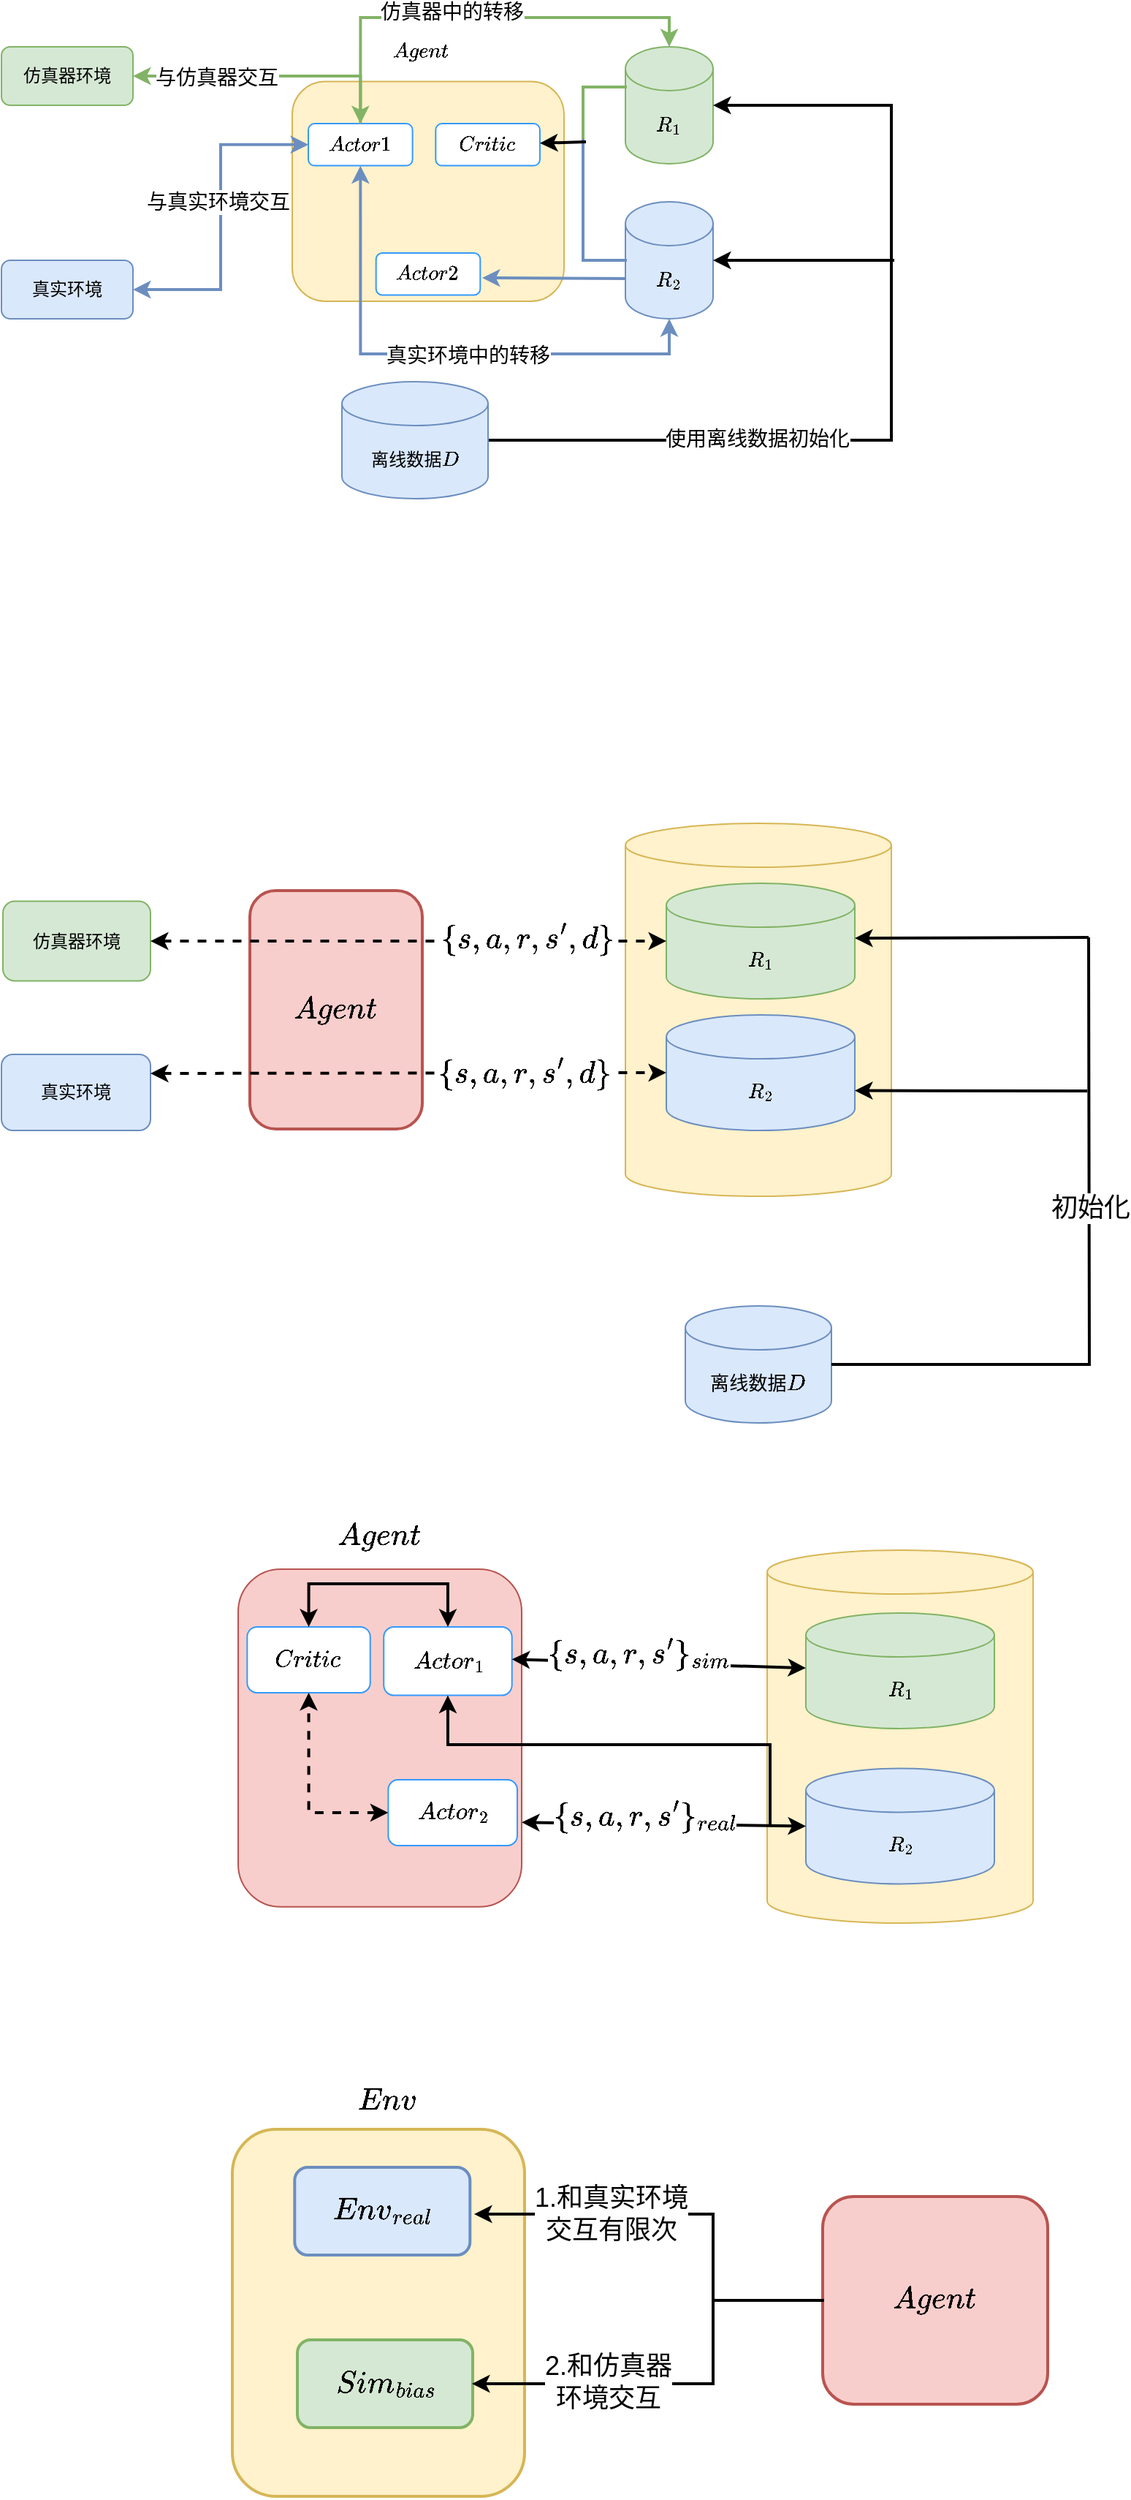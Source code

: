 <mxfile version="15.9.1" type="github">
  <diagram id="6LzY-GwxLYfI5oQ5h1-i" name="第 1 页">
    <mxGraphModel dx="920" dy="595" grid="0" gridSize="10" guides="1" tooltips="1" connect="1" arrows="1" fold="1" page="0" pageScale="1" pageWidth="827" pageHeight="1169" background="#ffffff" math="1" shadow="0">
      <root>
        <mxCell id="0" />
        <mxCell id="1" parent="0" />
        <mxCell id="in8CJnlPPp7zi62RLzR5-90" value="" style="group;" vertex="1" connectable="0" parent="1">
          <mxGeometry x="499" y="676" width="182" height="255" as="geometry" />
        </mxCell>
        <mxCell id="in8CJnlPPp7zi62RLzR5-53" value="" style="shape=cylinder3;whiteSpace=wrap;html=1;boundedLbl=1;backgroundOutline=1;size=15;fillColor=#fff2cc;strokeColor=#d6b656;" vertex="1" parent="in8CJnlPPp7zi62RLzR5-90">
          <mxGeometry width="182" height="255" as="geometry" />
        </mxCell>
        <mxCell id="in8CJnlPPp7zi62RLzR5-27" value="$$R_1$$" style="shape=cylinder3;whiteSpace=wrap;html=1;boundedLbl=1;backgroundOutline=1;size=15;fillColor=#d5e8d4;strokeColor=#82b366;" vertex="1" parent="in8CJnlPPp7zi62RLzR5-90">
          <mxGeometry x="28" y="41" width="129" height="79" as="geometry" />
        </mxCell>
        <mxCell id="in8CJnlPPp7zi62RLzR5-28" value="$$R_2$$" style="shape=cylinder3;whiteSpace=wrap;html=1;boundedLbl=1;backgroundOutline=1;size=15;fillColor=#dae8fc;strokeColor=#6c8ebf;" vertex="1" parent="in8CJnlPPp7zi62RLzR5-90">
          <mxGeometry x="28" y="131" width="129" height="79" as="geometry" />
        </mxCell>
        <mxCell id="wbnTD-iwvaI9E5Lmj2qQ-2" value="$$R_1$$" style="shape=cylinder3;whiteSpace=wrap;html=1;boundedLbl=1;backgroundOutline=1;size=15;fillColor=#d5e8d4;strokeColor=#82b366;" parent="1" vertex="1">
          <mxGeometry x="499" y="145" width="60" height="80" as="geometry" />
        </mxCell>
        <mxCell id="wbnTD-iwvaI9E5Lmj2qQ-3" value="$$R_2$$" style="shape=cylinder3;whiteSpace=wrap;html=1;boundedLbl=1;backgroundOutline=1;size=15;fillColor=#dae8fc;strokeColor=#6c8ebf;" parent="1" vertex="1">
          <mxGeometry x="499" y="251" width="60" height="80" as="geometry" />
        </mxCell>
        <mxCell id="wbnTD-iwvaI9E5Lmj2qQ-4" value="真实环境" style="rounded=1;whiteSpace=wrap;html=1;fillColor=#dae8fc;strokeColor=#6c8ebf;" parent="1" vertex="1">
          <mxGeometry x="72" y="291" width="90" height="40" as="geometry" />
        </mxCell>
        <mxCell id="wbnTD-iwvaI9E5Lmj2qQ-5" value="仿真器环境" style="rounded=1;whiteSpace=wrap;html=1;fillColor=#d5e8d4;strokeColor=#82b366;" parent="1" vertex="1">
          <mxGeometry x="72" y="145" width="90" height="40" as="geometry" />
        </mxCell>
        <mxCell id="LDNhD_ikxuT9xY4Xif5G-1" style="edgeStyle=orthogonalEdgeStyle;rounded=0;orthogonalLoop=1;jettySize=auto;html=1;exitX=1;exitY=0.5;exitDx=0;exitDy=0;exitPerimeter=0;entryX=1;entryY=0.5;entryDx=0;entryDy=0;entryPerimeter=0;fontSize=14;strokeWidth=2;" parent="1" source="wbnTD-iwvaI9E5Lmj2qQ-6" target="wbnTD-iwvaI9E5Lmj2qQ-2" edge="1">
          <mxGeometry relative="1" as="geometry">
            <Array as="points">
              <mxPoint x="681" y="414" />
              <mxPoint x="681" y="185" />
            </Array>
          </mxGeometry>
        </mxCell>
        <mxCell id="LDNhD_ikxuT9xY4Xif5G-4" value="使用离线数据初始化" style="edgeLabel;html=1;align=center;verticalAlign=middle;resizable=0;points=[];fontSize=14;" parent="LDNhD_ikxuT9xY4Xif5G-1" vertex="1" connectable="0">
          <mxGeometry x="-0.418" y="1" relative="1" as="geometry">
            <mxPoint x="1" as="offset" />
          </mxGeometry>
        </mxCell>
        <mxCell id="wbnTD-iwvaI9E5Lmj2qQ-6" value="$$离线数据D$$" style="shape=cylinder3;whiteSpace=wrap;html=1;boundedLbl=1;backgroundOutline=1;size=15;fillColor=#dae8fc;strokeColor=#6c8ebf;" parent="1" vertex="1">
          <mxGeometry x="305" y="374" width="100" height="80" as="geometry" />
        </mxCell>
        <mxCell id="LDNhD_ikxuT9xY4Xif5G-2" value="" style="endArrow=classic;html=1;rounded=0;fontSize=14;strokeWidth=2;entryX=1;entryY=0.5;entryDx=0;entryDy=0;entryPerimeter=0;" parent="1" target="wbnTD-iwvaI9E5Lmj2qQ-3" edge="1">
          <mxGeometry width="50" height="50" relative="1" as="geometry">
            <mxPoint x="683" y="291" as="sourcePoint" />
            <mxPoint x="563" y="301.5" as="targetPoint" />
          </mxGeometry>
        </mxCell>
        <mxCell id="pvRorkdOcFRVt22xa30s-7" value="$$Agent$$" style="text;html=1;align=center;verticalAlign=middle;resizable=0;points=[];autosize=1;strokeColor=none;fillColor=none;" parent="1" vertex="1">
          <mxGeometry x="324.647" y="139" width="68" height="18" as="geometry" />
        </mxCell>
        <mxCell id="LDNhD_ikxuT9xY4Xif5G-23" value="" style="endArrow=none;html=1;rounded=0;fontSize=14;strokeWidth=2;entryX=0;entryY=0.5;entryDx=0;entryDy=0;entryPerimeter=0;edgeStyle=orthogonalEdgeStyle;fillColor=#dae8fc;strokeColor=#6c8ebf;" parent="1" edge="1">
          <mxGeometry width="50" height="50" relative="1" as="geometry">
            <mxPoint x="470" y="207" as="sourcePoint" />
            <mxPoint x="500" y="291" as="targetPoint" />
            <Array as="points">
              <mxPoint x="470" y="291" />
            </Array>
          </mxGeometry>
        </mxCell>
        <mxCell id="LDNhD_ikxuT9xY4Xif5G-24" value="" style="endArrow=none;html=1;rounded=0;fontSize=14;strokeWidth=2;entryX=0;entryY=0;entryDx=0;entryDy=27.5;entryPerimeter=0;edgeStyle=orthogonalEdgeStyle;fillColor=#d5e8d4;strokeColor=#82b366;" parent="1" edge="1">
          <mxGeometry width="50" height="50" relative="1" as="geometry">
            <mxPoint x="470" y="208" as="sourcePoint" />
            <mxPoint x="500" y="172.5" as="targetPoint" />
            <Array as="points">
              <mxPoint x="470" y="173" />
            </Array>
          </mxGeometry>
        </mxCell>
        <mxCell id="pvRorkdOcFRVt22xa30s-8" value="" style="group;" parent="1" vertex="1" connectable="0">
          <mxGeometry x="271" y="168.78" width="200.82" height="173.22" as="geometry" />
        </mxCell>
        <mxCell id="pvRorkdOcFRVt22xa30s-6" value="" style="rounded=1;whiteSpace=wrap;html=1;strokeColor=#d6b656;perimeterSpacing=0;fillColor=#fff2cc;" parent="pvRorkdOcFRVt22xa30s-8" vertex="1">
          <mxGeometry width="186" height="150.22" as="geometry" />
        </mxCell>
        <mxCell id="pvRorkdOcFRVt22xa30s-3" value="$$Actor1$$" style="rounded=1;whiteSpace=wrap;html=1;strokeColor=#3399FF;" parent="pvRorkdOcFRVt22xa30s-8" vertex="1">
          <mxGeometry x="11.001" y="28.766" width="71.314" height="28.766" as="geometry" />
        </mxCell>
        <mxCell id="pvRorkdOcFRVt22xa30s-4" value="$$Actor2$$" style="rounded=1;whiteSpace=wrap;html=1;strokeColor=#3399FF;" parent="pvRorkdOcFRVt22xa30s-8" vertex="1">
          <mxGeometry x="57.343" y="117.222" width="71.314" height="28.766" as="geometry" />
        </mxCell>
        <mxCell id="LDNhD_ikxuT9xY4Xif5G-8" value="$$Critic$$" style="rounded=1;whiteSpace=wrap;html=1;strokeColor=#3399FF;" parent="pvRorkdOcFRVt22xa30s-8" vertex="1">
          <mxGeometry x="98.161" y="28.766" width="71.314" height="28.766" as="geometry" />
        </mxCell>
        <mxCell id="LDNhD_ikxuT9xY4Xif5G-11" value="" style="endArrow=classic;startArrow=classic;html=1;rounded=0;fontSize=14;strokeWidth=2;edgeStyle=orthogonalEdgeStyle;entryX=0;entryY=0.5;entryDx=0;entryDy=0;exitX=1;exitY=0.5;exitDx=0;exitDy=0;fillColor=#dae8fc;strokeColor=#6c8ebf;" parent="1" source="wbnTD-iwvaI9E5Lmj2qQ-4" target="pvRorkdOcFRVt22xa30s-3" edge="1">
          <mxGeometry width="50" height="50" relative="1" as="geometry">
            <mxPoint x="324" y="295" as="sourcePoint" />
            <mxPoint x="374" y="245" as="targetPoint" />
          </mxGeometry>
        </mxCell>
        <mxCell id="LDNhD_ikxuT9xY4Xif5G-16" value="与真实环境交互" style="edgeLabel;html=1;align=center;verticalAlign=middle;resizable=0;points=[];fontSize=14;" parent="LDNhD_ikxuT9xY4Xif5G-11" vertex="1" connectable="0">
          <mxGeometry x="0.095" y="2" relative="1" as="geometry">
            <mxPoint as="offset" />
          </mxGeometry>
        </mxCell>
        <mxCell id="LDNhD_ikxuT9xY4Xif5G-25" value="" style="endArrow=classic;html=1;rounded=0;fontSize=14;strokeWidth=2;" parent="1" target="LDNhD_ikxuT9xY4Xif5G-8" edge="1">
          <mxGeometry width="50" height="50" relative="1" as="geometry">
            <mxPoint x="472" y="210" as="sourcePoint" />
            <mxPoint x="374" y="245" as="targetPoint" />
          </mxGeometry>
        </mxCell>
        <mxCell id="LDNhD_ikxuT9xY4Xif5G-18" value="" style="endArrow=classic;startArrow=classic;html=1;rounded=0;fontSize=14;strokeWidth=2;entryX=0.5;entryY=1;entryDx=0;entryDy=0;entryPerimeter=0;edgeStyle=orthogonalEdgeStyle;exitX=0.5;exitY=1;exitDx=0;exitDy=0;fillColor=#dae8fc;strokeColor=#6c8ebf;" parent="1" source="pvRorkdOcFRVt22xa30s-3" target="wbnTD-iwvaI9E5Lmj2qQ-3" edge="1">
          <mxGeometry width="50" height="50" relative="1" as="geometry">
            <mxPoint x="324" y="295" as="sourcePoint" />
            <mxPoint x="374" y="245" as="targetPoint" />
            <Array as="points">
              <mxPoint x="318" y="355" />
              <mxPoint x="529" y="355" />
            </Array>
          </mxGeometry>
        </mxCell>
        <mxCell id="LDNhD_ikxuT9xY4Xif5G-26" value="真实环境中的转移" style="edgeLabel;html=1;align=center;verticalAlign=middle;resizable=0;points=[];fontSize=14;" parent="LDNhD_ikxuT9xY4Xif5G-18" vertex="1" connectable="0">
          <mxGeometry x="0.11" y="-1" relative="1" as="geometry">
            <mxPoint as="offset" />
          </mxGeometry>
        </mxCell>
        <mxCell id="LDNhD_ikxuT9xY4Xif5G-31" style="edgeStyle=orthogonalEdgeStyle;rounded=0;orthogonalLoop=1;jettySize=auto;html=1;exitX=0;exitY=0;exitDx=0;exitDy=52.5;exitPerimeter=0;fontSize=14;strokeWidth=2;fillColor=#dae8fc;strokeColor=#6c8ebf;" parent="1" source="wbnTD-iwvaI9E5Lmj2qQ-3" edge="1">
          <mxGeometry relative="1" as="geometry">
            <mxPoint x="401" y="303" as="targetPoint" />
          </mxGeometry>
        </mxCell>
        <mxCell id="LDNhD_ikxuT9xY4Xif5G-10" style="edgeStyle=orthogonalEdgeStyle;rounded=0;orthogonalLoop=1;jettySize=auto;html=1;exitX=0.5;exitY=0;exitDx=0;exitDy=0;entryX=0.5;entryY=0;entryDx=0;entryDy=0;entryPerimeter=0;fontSize=14;strokeWidth=2;fillColor=#d5e8d4;strokeColor=#82b366;" parent="1" source="pvRorkdOcFRVt22xa30s-3" target="wbnTD-iwvaI9E5Lmj2qQ-2" edge="1">
          <mxGeometry relative="1" as="geometry" />
        </mxCell>
        <mxCell id="LDNhD_ikxuT9xY4Xif5G-27" value="仿真器中的转移" style="edgeLabel;html=1;align=center;verticalAlign=middle;resizable=0;points=[];fontSize=14;" parent="LDNhD_ikxuT9xY4Xif5G-10" vertex="1" connectable="0">
          <mxGeometry x="-0.112" y="4" relative="1" as="geometry">
            <mxPoint as="offset" />
          </mxGeometry>
        </mxCell>
        <mxCell id="LDNhD_ikxuT9xY4Xif5G-14" value="" style="endArrow=classic;startArrow=classic;html=1;rounded=0;fontSize=14;strokeWidth=2;entryX=1;entryY=0.5;entryDx=0;entryDy=0;edgeStyle=orthogonalEdgeStyle;exitX=0.5;exitY=0;exitDx=0;exitDy=0;fillColor=#d5e8d4;strokeColor=#82b366;" parent="1" source="pvRorkdOcFRVt22xa30s-3" target="wbnTD-iwvaI9E5Lmj2qQ-5" edge="1">
          <mxGeometry width="50" height="50" relative="1" as="geometry">
            <mxPoint x="324" y="195" as="sourcePoint" />
            <mxPoint x="158" y="356" as="targetPoint" />
          </mxGeometry>
        </mxCell>
        <mxCell id="LDNhD_ikxuT9xY4Xif5G-19" value="与仿真器交互" style="edgeLabel;html=1;align=center;verticalAlign=middle;resizable=0;points=[];fontSize=14;" parent="LDNhD_ikxuT9xY4Xif5G-14" vertex="1" connectable="0">
          <mxGeometry x="0.394" y="1" relative="1" as="geometry">
            <mxPoint as="offset" />
          </mxGeometry>
        </mxCell>
        <mxCell id="in8CJnlPPp7zi62RLzR5-29" value="真实环境" style="rounded=1;whiteSpace=wrap;html=1;fillColor=#dae8fc;strokeColor=#6c8ebf;" vertex="1" parent="1">
          <mxGeometry x="72" y="834" width="102" height="52" as="geometry" />
        </mxCell>
        <mxCell id="in8CJnlPPp7zi62RLzR5-30" value="仿真器环境" style="rounded=1;whiteSpace=wrap;html=1;fillColor=#d5e8d4;strokeColor=#82b366;" vertex="1" parent="1">
          <mxGeometry x="73" y="729.25" width="101" height="54.5" as="geometry" />
        </mxCell>
        <mxCell id="in8CJnlPPp7zi62RLzR5-33" value="&lt;font style=&quot;font-size: 13px&quot;&gt;$$离线数据D$$&lt;/font&gt;" style="shape=cylinder3;whiteSpace=wrap;html=1;boundedLbl=1;backgroundOutline=1;size=15;fillColor=#dae8fc;strokeColor=#6c8ebf;" vertex="1" parent="1">
          <mxGeometry x="540" y="1006" width="100" height="80" as="geometry" />
        </mxCell>
        <mxCell id="in8CJnlPPp7zi62RLzR5-60" value="" style="endArrow=none;html=1;rounded=0;edgeStyle=orthogonalEdgeStyle;exitX=1;exitY=0.5;exitDx=0;exitDy=0;exitPerimeter=0;strokeWidth=2;" edge="1" parent="1" source="in8CJnlPPp7zi62RLzR5-33">
          <mxGeometry width="50" height="50" relative="1" as="geometry">
            <mxPoint x="730" y="1056" as="sourcePoint" />
            <mxPoint x="816" y="754" as="targetPoint" />
          </mxGeometry>
        </mxCell>
        <mxCell id="in8CJnlPPp7zi62RLzR5-63" value="&lt;font style=&quot;font-size: 18px&quot;&gt;初始化&lt;/font&gt;" style="edgeLabel;html=1;align=center;verticalAlign=middle;resizable=0;points=[];" vertex="1" connectable="0" parent="in8CJnlPPp7zi62RLzR5-60">
          <mxGeometry x="0.211" relative="1" as="geometry">
            <mxPoint as="offset" />
          </mxGeometry>
        </mxCell>
        <mxCell id="in8CJnlPPp7zi62RLzR5-61" value="" style="endArrow=classic;html=1;rounded=0;entryX=1;entryY=0.5;entryDx=0;entryDy=0;entryPerimeter=0;strokeWidth=2;" edge="1" parent="1">
          <mxGeometry width="50" height="50" relative="1" as="geometry">
            <mxPoint x="816" y="754" as="sourcePoint" />
            <mxPoint x="656.0" y="754.5" as="targetPoint" />
            <Array as="points" />
          </mxGeometry>
        </mxCell>
        <mxCell id="in8CJnlPPp7zi62RLzR5-62" value="" style="endArrow=classic;html=1;rounded=0;entryX=1;entryY=0;entryDx=0;entryDy=51.75;entryPerimeter=0;strokeWidth=2;" edge="1" parent="1" target="in8CJnlPPp7zi62RLzR5-28">
          <mxGeometry width="50" height="50" relative="1" as="geometry">
            <mxPoint x="815" y="859" as="sourcePoint" />
            <mxPoint x="662.0" y="864.5" as="targetPoint" />
            <Array as="points" />
          </mxGeometry>
        </mxCell>
        <mxCell id="in8CJnlPPp7zi62RLzR5-74" value="&lt;font style=&quot;font-size: 18px&quot;&gt;$$Agent$$&lt;/font&gt;" style="rounded=1;whiteSpace=wrap;html=1;fontSize=13;strokeWidth=2;fillColor=#f8cecc;strokeColor=#b85450;" vertex="1" parent="1">
          <mxGeometry x="242" y="722" width="118" height="163" as="geometry" />
        </mxCell>
        <mxCell id="in8CJnlPPp7zi62RLzR5-75" value="" style="endArrow=classic;startArrow=classic;html=1;rounded=0;fontSize=18;strokeWidth=2;exitX=1;exitY=0.5;exitDx=0;exitDy=0;entryX=0;entryY=0.5;entryDx=0;entryDy=0;entryPerimeter=0;dashed=1;" edge="1" parent="1" source="in8CJnlPPp7zi62RLzR5-30" target="in8CJnlPPp7zi62RLzR5-27">
          <mxGeometry width="50" height="50" relative="1" as="geometry">
            <mxPoint x="423" y="880" as="sourcePoint" />
            <mxPoint x="473" y="830" as="targetPoint" />
          </mxGeometry>
        </mxCell>
        <mxCell id="in8CJnlPPp7zi62RLzR5-77" value="$$\{s,a,r,s&#39;,d\}$$" style="edgeLabel;html=1;align=center;verticalAlign=middle;resizable=0;points=[];fontSize=18;" vertex="1" connectable="0" parent="in8CJnlPPp7zi62RLzR5-75">
          <mxGeometry x="0.46" y="2" relative="1" as="geometry">
            <mxPoint as="offset" />
          </mxGeometry>
        </mxCell>
        <mxCell id="in8CJnlPPp7zi62RLzR5-76" value="" style="endArrow=classic;startArrow=classic;html=1;rounded=0;fontSize=18;strokeWidth=2;exitX=1;exitY=0.25;exitDx=0;exitDy=0;entryX=0;entryY=0.5;entryDx=0;entryDy=0;entryPerimeter=0;dashed=1;" edge="1" parent="1" source="in8CJnlPPp7zi62RLzR5-29" target="in8CJnlPPp7zi62RLzR5-28">
          <mxGeometry width="50" height="50" relative="1" as="geometry">
            <mxPoint x="423" y="880" as="sourcePoint" />
            <mxPoint x="473" y="830" as="targetPoint" />
          </mxGeometry>
        </mxCell>
        <mxCell id="in8CJnlPPp7zi62RLzR5-79" value="$$\{s,a,r,s&#39;,d\}$$" style="edgeLabel;html=1;align=center;verticalAlign=middle;resizable=0;points=[];fontSize=18;" vertex="1" connectable="0" parent="1">
          <mxGeometry x="429.997" y="846.5" as="geometry" />
        </mxCell>
        <mxCell id="in8CJnlPPp7zi62RLzR5-85" value="" style="group;" vertex="1" connectable="0" parent="1">
          <mxGeometry x="234" y="1186" width="191" height="235" as="geometry" />
        </mxCell>
        <mxCell id="in8CJnlPPp7zi62RLzR5-86" value="" style="rounded=1;whiteSpace=wrap;html=1;strokeColor=#b85450;perimeterSpacing=0;fillColor=#f8cecc;" vertex="1" parent="in8CJnlPPp7zi62RLzR5-85">
          <mxGeometry width="194.024" height="230.864" as="geometry" />
        </mxCell>
        <mxCell id="in8CJnlPPp7zi62RLzR5-87" value="&lt;font style=&quot;font-size: 14px&quot;&gt;$$Actor_1$$&lt;/font&gt;" style="rounded=1;whiteSpace=wrap;html=1;strokeColor=#3399FF;" vertex="1" parent="in8CJnlPPp7zi62RLzR5-85">
          <mxGeometry x="99.608" y="39.473" width="87.747" height="46.816" as="geometry" />
        </mxCell>
        <mxCell id="in8CJnlPPp7zi62RLzR5-88" value="&lt;font style=&quot;font-size: 14px&quot;&gt;$$Actor_2$$&lt;/font&gt;" style="rounded=1;whiteSpace=wrap;html=1;strokeColor=#3399FF;" vertex="1" parent="in8CJnlPPp7zi62RLzR5-85">
          <mxGeometry x="102.684" y="144.0" width="88.312" height="44.98" as="geometry" />
        </mxCell>
        <mxCell id="in8CJnlPPp7zi62RLzR5-89" value="&lt;font style=&quot;font-size: 14px&quot;&gt;$$Critic$$&lt;/font&gt;" style="rounded=1;whiteSpace=wrap;html=1;strokeColor=#3399FF;" vertex="1" parent="in8CJnlPPp7zi62RLzR5-85">
          <mxGeometry x="6.161" y="39.473" width="84.204" height="44.98" as="geometry" />
        </mxCell>
        <mxCell id="in8CJnlPPp7zi62RLzR5-97" value="" style="endArrow=classic;startArrow=classic;html=1;rounded=0;dashed=1;fontSize=18;strokeWidth=2;entryX=0.5;entryY=1;entryDx=0;entryDy=0;exitX=0;exitY=0.5;exitDx=0;exitDy=0;edgeStyle=orthogonalEdgeStyle;" edge="1" parent="in8CJnlPPp7zi62RLzR5-85" source="in8CJnlPPp7zi62RLzR5-88" target="in8CJnlPPp7zi62RLzR5-89">
          <mxGeometry width="50" height="50" relative="1" as="geometry">
            <mxPoint x="150" y="52" as="sourcePoint" />
            <mxPoint x="200" y="2" as="targetPoint" />
          </mxGeometry>
        </mxCell>
        <mxCell id="in8CJnlPPp7zi62RLzR5-102" value="" style="endArrow=classic;startArrow=classic;html=1;rounded=0;fontSize=18;strokeWidth=2;entryX=0.5;entryY=0;entryDx=0;entryDy=0;exitX=0.5;exitY=0;exitDx=0;exitDy=0;edgeStyle=orthogonalEdgeStyle;" edge="1" parent="in8CJnlPPp7zi62RLzR5-85" source="in8CJnlPPp7zi62RLzR5-89" target="in8CJnlPPp7zi62RLzR5-87">
          <mxGeometry width="50" height="50" relative="1" as="geometry">
            <mxPoint x="189" y="67" as="sourcePoint" />
            <mxPoint x="239" y="17" as="targetPoint" />
            <Array as="points">
              <mxPoint x="48" y="10" />
              <mxPoint x="144" y="10" />
            </Array>
          </mxGeometry>
        </mxCell>
        <mxCell id="in8CJnlPPp7zi62RLzR5-93" value="" style="shape=cylinder3;whiteSpace=wrap;html=1;boundedLbl=1;backgroundOutline=1;size=15;fillColor=#fff2cc;strokeColor=#d6b656;" vertex="1" parent="1">
          <mxGeometry x="596" y="1173" width="182" height="255" as="geometry" />
        </mxCell>
        <mxCell id="in8CJnlPPp7zi62RLzR5-94" value="$$R_1$$" style="shape=cylinder3;whiteSpace=wrap;html=1;boundedLbl=1;backgroundOutline=1;size=15;fillColor=#d5e8d4;strokeColor=#82b366;" vertex="1" parent="1">
          <mxGeometry x="622.5" y="1216" width="129" height="79" as="geometry" />
        </mxCell>
        <mxCell id="in8CJnlPPp7zi62RLzR5-95" value="$$R_2$$" style="shape=cylinder3;whiteSpace=wrap;html=1;boundedLbl=1;backgroundOutline=1;size=15;fillColor=#dae8fc;strokeColor=#6c8ebf;" vertex="1" parent="1">
          <mxGeometry x="622.5" y="1322.22" width="129" height="79" as="geometry" />
        </mxCell>
        <mxCell id="in8CJnlPPp7zi62RLzR5-96" value="$$Agent$$" style="text;html=1;align=center;verticalAlign=middle;resizable=0;points=[];autosize=1;strokeColor=none;fillColor=none;fontSize=18;" vertex="1" parent="1">
          <mxGeometry x="281" y="1151" width="97" height="26" as="geometry" />
        </mxCell>
        <mxCell id="in8CJnlPPp7zi62RLzR5-98" value="" style="endArrow=classic;startArrow=classic;html=1;rounded=0;fontSize=18;strokeWidth=2;entryX=0;entryY=0.5;entryDx=0;entryDy=0;entryPerimeter=0;exitX=1;exitY=0.75;exitDx=0;exitDy=0;" edge="1" parent="1" source="in8CJnlPPp7zi62RLzR5-86" target="in8CJnlPPp7zi62RLzR5-95">
          <mxGeometry width="50" height="50" relative="1" as="geometry">
            <mxPoint x="423" y="1253" as="sourcePoint" />
            <mxPoint x="473" y="1203" as="targetPoint" />
          </mxGeometry>
        </mxCell>
        <mxCell id="in8CJnlPPp7zi62RLzR5-99" value="$$\{s,a,r,s&#39;\}_{real}$$" style="edgeLabel;html=1;align=center;verticalAlign=middle;resizable=0;points=[];fontSize=18;" vertex="1" connectable="0" parent="in8CJnlPPp7zi62RLzR5-98">
          <mxGeometry x="-0.139" y="6" relative="1" as="geometry">
            <mxPoint as="offset" />
          </mxGeometry>
        </mxCell>
        <mxCell id="in8CJnlPPp7zi62RLzR5-100" value="" style="endArrow=classic;startArrow=classic;html=1;rounded=0;fontSize=18;strokeWidth=2;exitX=1;exitY=0.75;exitDx=0;exitDy=0;" edge="1" parent="1" target="in8CJnlPPp7zi62RLzR5-94">
          <mxGeometry width="50" height="50" relative="1" as="geometry">
            <mxPoint x="421.354" y="1247.598" as="sourcePoint" />
            <mxPoint x="615.83" y="1250.17" as="targetPoint" />
          </mxGeometry>
        </mxCell>
        <mxCell id="in8CJnlPPp7zi62RLzR5-101" value="$$\{s,a,r,s&#39;\}_{sim}$$" style="edgeLabel;html=1;align=center;verticalAlign=middle;resizable=0;points=[];fontSize=18;" vertex="1" connectable="0" parent="in8CJnlPPp7zi62RLzR5-100">
          <mxGeometry x="-0.139" y="6" relative="1" as="geometry">
            <mxPoint as="offset" />
          </mxGeometry>
        </mxCell>
        <mxCell id="in8CJnlPPp7zi62RLzR5-103" value="" style="endArrow=classic;html=1;rounded=0;fontSize=18;strokeWidth=2;entryX=0.5;entryY=1;entryDx=0;entryDy=0;edgeStyle=orthogonalEdgeStyle;" edge="1" parent="1" target="in8CJnlPPp7zi62RLzR5-87">
          <mxGeometry width="50" height="50" relative="1" as="geometry">
            <mxPoint x="598" y="1362" as="sourcePoint" />
            <mxPoint x="536" y="1319" as="targetPoint" />
            <Array as="points">
              <mxPoint x="598" y="1306" />
              <mxPoint x="378" y="1306" />
            </Array>
          </mxGeometry>
        </mxCell>
        <mxCell id="in8CJnlPPp7zi62RLzR5-104" value="" style="rounded=1;whiteSpace=wrap;html=1;fontSize=14;strokeWidth=2;fillColor=#fff2cc;strokeColor=#d6b656;" vertex="1" parent="1">
          <mxGeometry x="230" y="1569" width="200" height="251" as="geometry" />
        </mxCell>
        <mxCell id="in8CJnlPPp7zi62RLzR5-105" value="&lt;font style=&quot;font-size: 18px&quot;&gt;$$Sim_{bias}$$&lt;/font&gt;" style="rounded=1;whiteSpace=wrap;html=1;fontSize=14;strokeWidth=2;fillColor=#d5e8d4;strokeColor=#82b366;" vertex="1" parent="1">
          <mxGeometry x="274.5" y="1713" width="120" height="60" as="geometry" />
        </mxCell>
        <mxCell id="in8CJnlPPp7zi62RLzR5-106" value="&lt;font style=&quot;font-size: 18px&quot;&gt;$$Env_{real}$$&lt;/font&gt;" style="rounded=1;whiteSpace=wrap;html=1;fontSize=14;strokeWidth=2;fillColor=#dae8fc;strokeColor=#6c8ebf;" vertex="1" parent="1">
          <mxGeometry x="272.65" y="1595" width="120" height="60" as="geometry" />
        </mxCell>
        <mxCell id="in8CJnlPPp7zi62RLzR5-107" value="&lt;span style=&quot;font-size: 18px&quot;&gt;$$Env$$&lt;/span&gt;" style="text;html=1;align=center;verticalAlign=middle;resizable=0;points=[];autosize=1;strokeColor=none;fillColor=none;fontSize=14;" vertex="1" parent="1">
          <mxGeometry x="294" y="1538" width="81" height="23" as="geometry" />
        </mxCell>
        <mxCell id="in8CJnlPPp7zi62RLzR5-108" value="$$Agent$$" style="rounded=1;whiteSpace=wrap;html=1;fontSize=18;strokeWidth=2;fillColor=#f8cecc;strokeColor=#b85450;" vertex="1" parent="1">
          <mxGeometry x="634" y="1615" width="154" height="142" as="geometry" />
        </mxCell>
        <mxCell id="in8CJnlPPp7zi62RLzR5-109" value="" style="endArrow=classic;html=1;rounded=0;fontSize=18;strokeWidth=2;entryX=1;entryY=0.5;entryDx=0;entryDy=0;exitX=0;exitY=0.5;exitDx=0;exitDy=0;edgeStyle=orthogonalEdgeStyle;" edge="1" parent="1">
          <mxGeometry width="50" height="50" relative="1" as="geometry">
            <mxPoint x="635.0" y="1686" as="sourcePoint" />
            <mxPoint x="395.5" y="1627" as="targetPoint" />
            <Array as="points">
              <mxPoint x="559" y="1686" />
              <mxPoint x="559" y="1627" />
            </Array>
          </mxGeometry>
        </mxCell>
        <mxCell id="in8CJnlPPp7zi62RLzR5-110" style="edgeStyle=orthogonalEdgeStyle;rounded=0;orthogonalLoop=1;jettySize=auto;html=1;exitX=0;exitY=0.5;exitDx=0;exitDy=0;fontSize=18;strokeWidth=2;" edge="1" parent="1">
          <mxGeometry relative="1" as="geometry">
            <mxPoint x="628.0" y="1686" as="sourcePoint" />
            <mxPoint x="394" y="1743" as="targetPoint" />
            <Array as="points">
              <mxPoint x="559" y="1686" />
              <mxPoint x="559" y="1743" />
            </Array>
          </mxGeometry>
        </mxCell>
        <mxCell id="in8CJnlPPp7zi62RLzR5-113" value="2.和仿真器&lt;br&gt;环境交互" style="edgeLabel;html=1;align=center;verticalAlign=middle;resizable=0;points=[];fontSize=18;" vertex="1" connectable="0" parent="in8CJnlPPp7zi62RLzR5-110">
          <mxGeometry x="0.479" y="-1" relative="1" as="geometry">
            <mxPoint x="17" as="offset" />
          </mxGeometry>
        </mxCell>
        <mxCell id="in8CJnlPPp7zi62RLzR5-111" value="1.和真实环境&lt;br&gt;交互有限次" style="edgeLabel;html=1;align=center;verticalAlign=middle;resizable=0;points=[];fontSize=18;" vertex="1" connectable="0" parent="in8CJnlPPp7zi62RLzR5-110">
          <mxGeometry x="0.479" y="-1" relative="1" as="geometry">
            <mxPoint x="19" y="-115" as="offset" />
          </mxGeometry>
        </mxCell>
      </root>
    </mxGraphModel>
  </diagram>
</mxfile>
